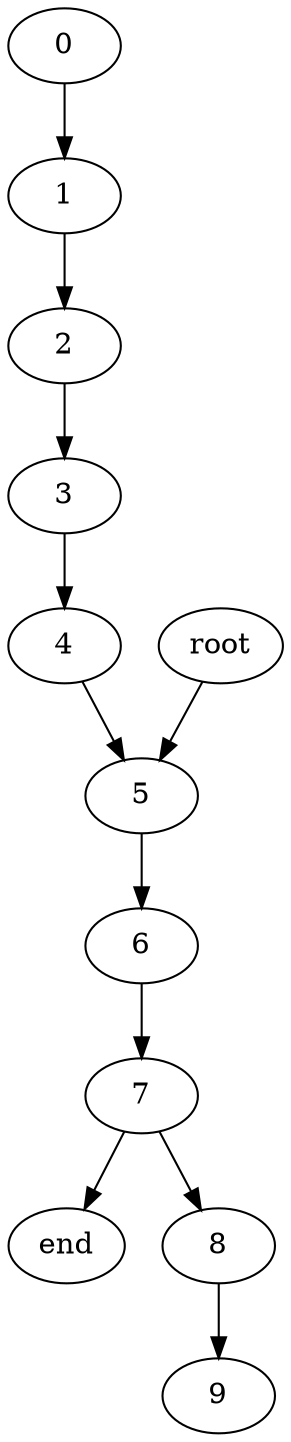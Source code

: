 digraph G {
end [size="10000000129.452715"];
0 [size="10000000129.452715" category="taskA"];
1 [size="10000000131.133657" category="taskA"];
2 [size="10000000121.12487" category="taskA"];
3 [size="10000000230.608025" category="taskA"];
4 [size="10000000004.994019" category="taskB"];
5 [size="10000000046.016401" category="taskB"];
6 [size="10000000091.598791" category="taskB"];
7 [size="10000000040.679438" category="taskB"];
8 [size="10000000250.490017" category="taskC"];
9 [size="10000000079.267649" category="taskC"];
0->1  [size="10001.389601075407" category="oi"];
1->2  [size="10004.164631264117"];
2->3  [size="10001.781644976922"];
3->4  [size="-1"];
4->5  [size="10029.262823275711"];
5->6  [size="0.0"];
6->7  [size="10004.920415194067"];
7->8  [size="10000.234048984707"];
8->9  ;
7->end  [size="10014000.0"];
root->5  [size="10014000.0"];
}
